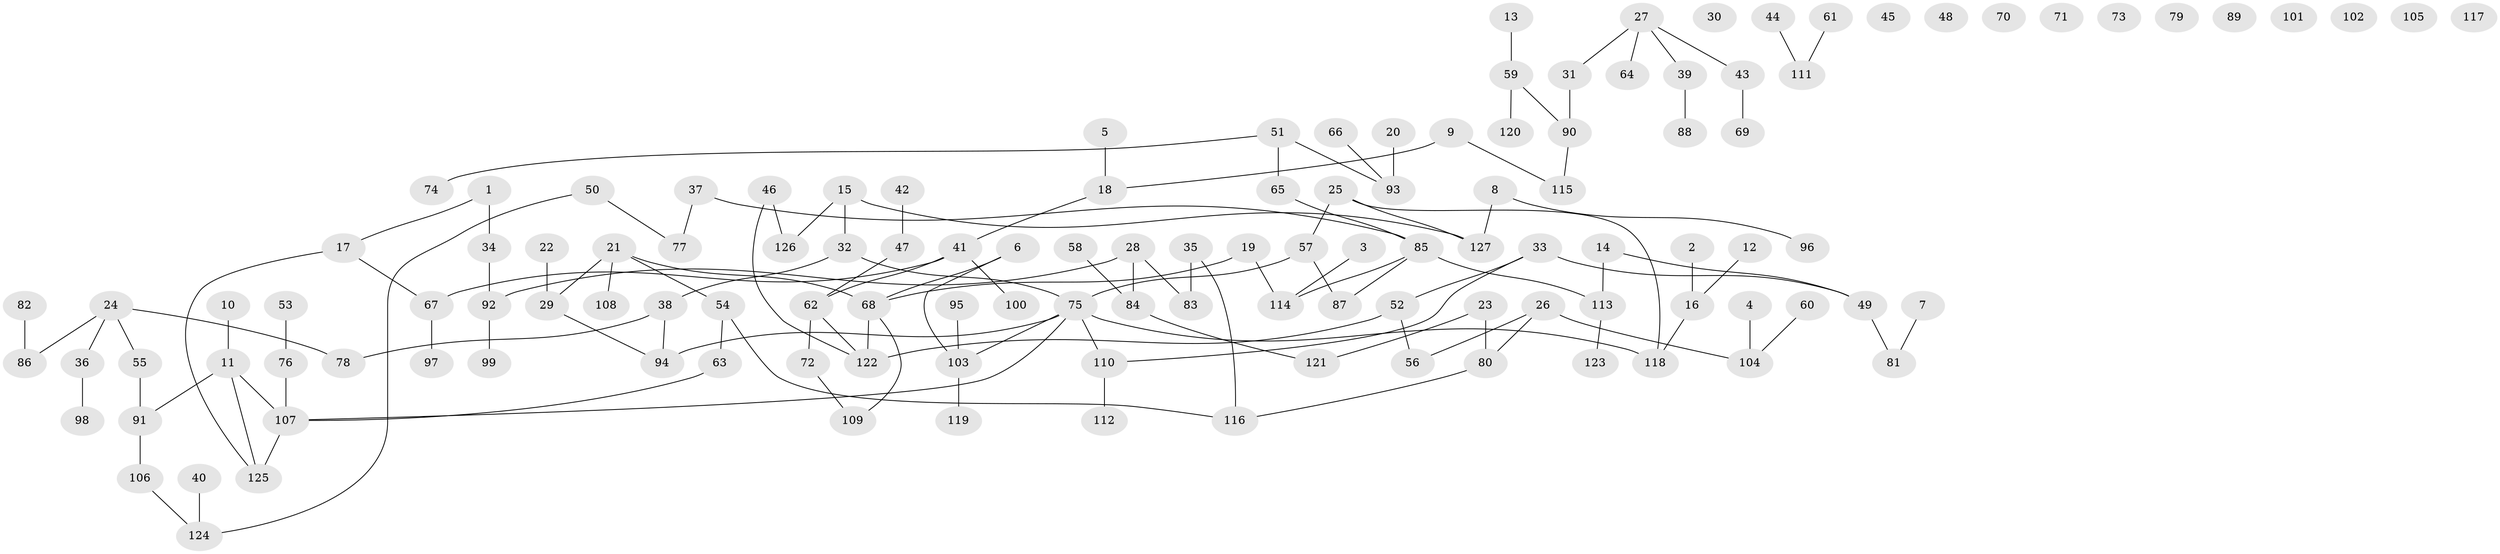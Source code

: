 // Generated by graph-tools (version 1.1) at 2025/49/03/09/25 03:49:09]
// undirected, 127 vertices, 130 edges
graph export_dot {
graph [start="1"]
  node [color=gray90,style=filled];
  1;
  2;
  3;
  4;
  5;
  6;
  7;
  8;
  9;
  10;
  11;
  12;
  13;
  14;
  15;
  16;
  17;
  18;
  19;
  20;
  21;
  22;
  23;
  24;
  25;
  26;
  27;
  28;
  29;
  30;
  31;
  32;
  33;
  34;
  35;
  36;
  37;
  38;
  39;
  40;
  41;
  42;
  43;
  44;
  45;
  46;
  47;
  48;
  49;
  50;
  51;
  52;
  53;
  54;
  55;
  56;
  57;
  58;
  59;
  60;
  61;
  62;
  63;
  64;
  65;
  66;
  67;
  68;
  69;
  70;
  71;
  72;
  73;
  74;
  75;
  76;
  77;
  78;
  79;
  80;
  81;
  82;
  83;
  84;
  85;
  86;
  87;
  88;
  89;
  90;
  91;
  92;
  93;
  94;
  95;
  96;
  97;
  98;
  99;
  100;
  101;
  102;
  103;
  104;
  105;
  106;
  107;
  108;
  109;
  110;
  111;
  112;
  113;
  114;
  115;
  116;
  117;
  118;
  119;
  120;
  121;
  122;
  123;
  124;
  125;
  126;
  127;
  1 -- 17;
  1 -- 34;
  2 -- 16;
  3 -- 114;
  4 -- 104;
  5 -- 18;
  6 -- 68;
  6 -- 103;
  7 -- 81;
  8 -- 96;
  8 -- 127;
  9 -- 18;
  9 -- 115;
  10 -- 11;
  11 -- 91;
  11 -- 107;
  11 -- 125;
  12 -- 16;
  13 -- 59;
  14 -- 49;
  14 -- 113;
  15 -- 32;
  15 -- 126;
  15 -- 127;
  16 -- 118;
  17 -- 67;
  17 -- 125;
  18 -- 41;
  19 -- 68;
  19 -- 114;
  20 -- 93;
  21 -- 29;
  21 -- 54;
  21 -- 68;
  21 -- 108;
  22 -- 29;
  23 -- 80;
  23 -- 121;
  24 -- 36;
  24 -- 55;
  24 -- 78;
  24 -- 86;
  25 -- 57;
  25 -- 118;
  25 -- 127;
  26 -- 56;
  26 -- 80;
  26 -- 104;
  27 -- 31;
  27 -- 39;
  27 -- 43;
  27 -- 64;
  28 -- 83;
  28 -- 84;
  28 -- 92;
  29 -- 94;
  31 -- 90;
  32 -- 38;
  32 -- 75;
  33 -- 49;
  33 -- 52;
  33 -- 110;
  34 -- 92;
  35 -- 83;
  35 -- 116;
  36 -- 98;
  37 -- 77;
  37 -- 85;
  38 -- 78;
  38 -- 94;
  39 -- 88;
  40 -- 124;
  41 -- 62;
  41 -- 67;
  41 -- 100;
  42 -- 47;
  43 -- 69;
  44 -- 111;
  46 -- 122;
  46 -- 126;
  47 -- 62;
  49 -- 81;
  50 -- 77;
  50 -- 124;
  51 -- 65;
  51 -- 74;
  51 -- 93;
  52 -- 56;
  52 -- 122;
  53 -- 76;
  54 -- 63;
  54 -- 116;
  55 -- 91;
  57 -- 75;
  57 -- 87;
  58 -- 84;
  59 -- 90;
  59 -- 120;
  60 -- 104;
  61 -- 111;
  62 -- 72;
  62 -- 122;
  63 -- 107;
  65 -- 85;
  66 -- 93;
  67 -- 97;
  68 -- 109;
  68 -- 122;
  72 -- 109;
  75 -- 94;
  75 -- 103;
  75 -- 107;
  75 -- 110;
  75 -- 118;
  76 -- 107;
  80 -- 116;
  82 -- 86;
  84 -- 121;
  85 -- 87;
  85 -- 113;
  85 -- 114;
  90 -- 115;
  91 -- 106;
  92 -- 99;
  95 -- 103;
  103 -- 119;
  106 -- 124;
  107 -- 125;
  110 -- 112;
  113 -- 123;
}
